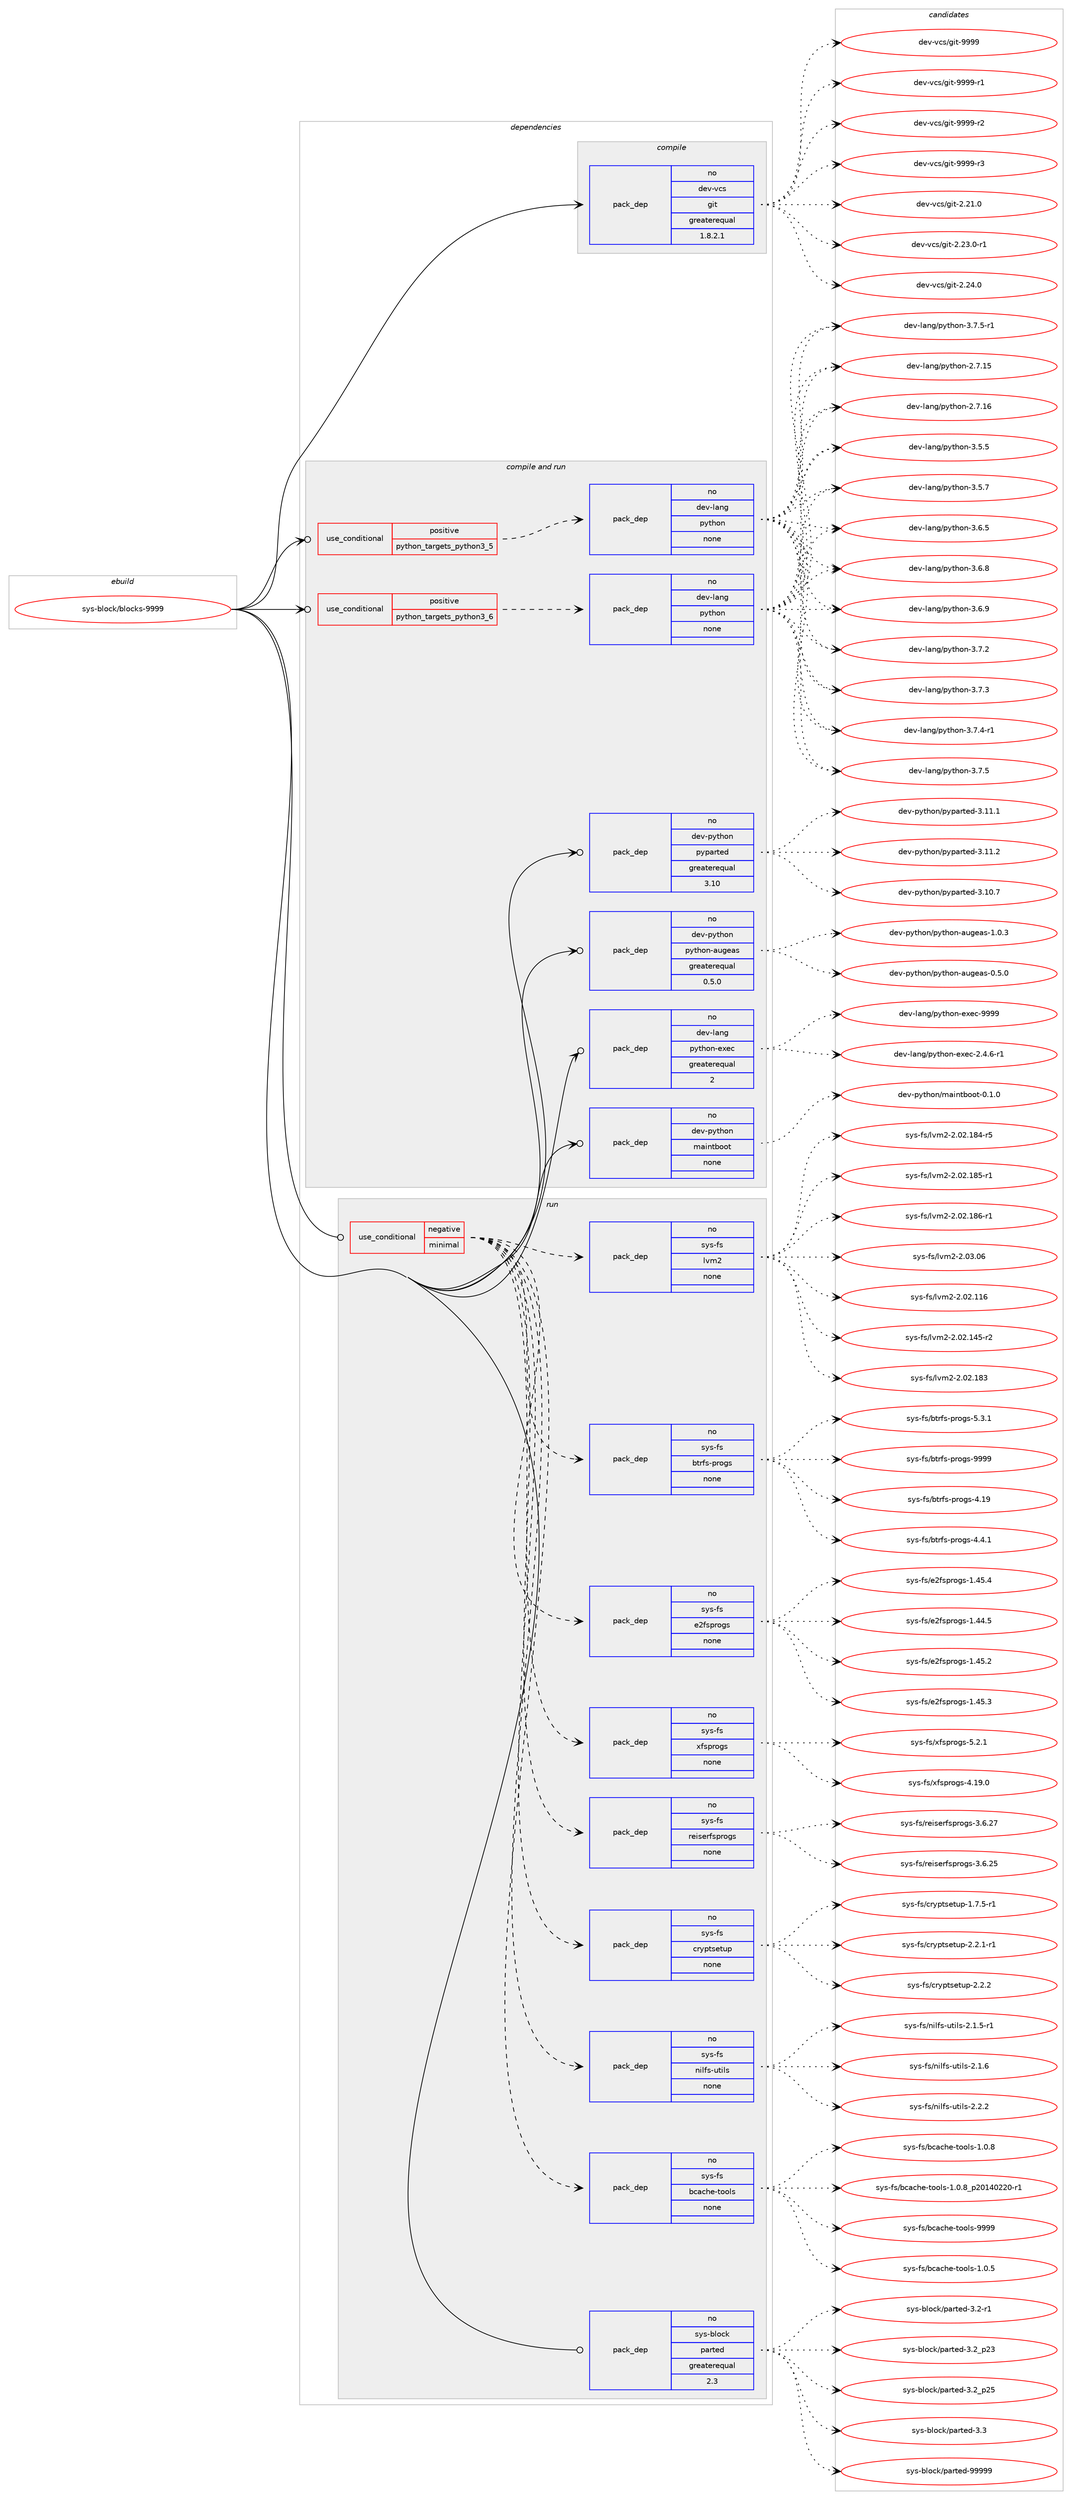 digraph prolog {

# *************
# Graph options
# *************

newrank=true;
concentrate=true;
compound=true;
graph [rankdir=LR,fontname=Helvetica,fontsize=10,ranksep=1.5];#, ranksep=2.5, nodesep=0.2];
edge  [arrowhead=vee];
node  [fontname=Helvetica,fontsize=10];

# **********
# The ebuild
# **********

subgraph cluster_leftcol {
color=gray;
rank=same;
label=<<i>ebuild</i>>;
id [label="sys-block/blocks-9999", color=red, width=4, href="../sys-block/blocks-9999.svg"];
}

# ****************
# The dependencies
# ****************

subgraph cluster_midcol {
color=gray;
label=<<i>dependencies</i>>;
subgraph cluster_compile {
fillcolor="#eeeeee";
style=filled;
label=<<i>compile</i>>;
subgraph pack653263 {
dependency880869 [label=<<TABLE BORDER="0" CELLBORDER="1" CELLSPACING="0" CELLPADDING="4" WIDTH="220"><TR><TD ROWSPAN="6" CELLPADDING="30">pack_dep</TD></TR><TR><TD WIDTH="110">no</TD></TR><TR><TD>dev-vcs</TD></TR><TR><TD>git</TD></TR><TR><TD>greaterequal</TD></TR><TR><TD>1.8.2.1</TD></TR></TABLE>>, shape=none, color=blue];
}
id:e -> dependency880869:w [weight=20,style="solid",arrowhead="vee"];
}
subgraph cluster_compileandrun {
fillcolor="#eeeeee";
style=filled;
label=<<i>compile and run</i>>;
subgraph cond212165 {
dependency880870 [label=<<TABLE BORDER="0" CELLBORDER="1" CELLSPACING="0" CELLPADDING="4"><TR><TD ROWSPAN="3" CELLPADDING="10">use_conditional</TD></TR><TR><TD>positive</TD></TR><TR><TD>python_targets_python3_5</TD></TR></TABLE>>, shape=none, color=red];
subgraph pack653264 {
dependency880871 [label=<<TABLE BORDER="0" CELLBORDER="1" CELLSPACING="0" CELLPADDING="4" WIDTH="220"><TR><TD ROWSPAN="6" CELLPADDING="30">pack_dep</TD></TR><TR><TD WIDTH="110">no</TD></TR><TR><TD>dev-lang</TD></TR><TR><TD>python</TD></TR><TR><TD>none</TD></TR><TR><TD></TD></TR></TABLE>>, shape=none, color=blue];
}
dependency880870:e -> dependency880871:w [weight=20,style="dashed",arrowhead="vee"];
}
id:e -> dependency880870:w [weight=20,style="solid",arrowhead="odotvee"];
subgraph cond212166 {
dependency880872 [label=<<TABLE BORDER="0" CELLBORDER="1" CELLSPACING="0" CELLPADDING="4"><TR><TD ROWSPAN="3" CELLPADDING="10">use_conditional</TD></TR><TR><TD>positive</TD></TR><TR><TD>python_targets_python3_6</TD></TR></TABLE>>, shape=none, color=red];
subgraph pack653265 {
dependency880873 [label=<<TABLE BORDER="0" CELLBORDER="1" CELLSPACING="0" CELLPADDING="4" WIDTH="220"><TR><TD ROWSPAN="6" CELLPADDING="30">pack_dep</TD></TR><TR><TD WIDTH="110">no</TD></TR><TR><TD>dev-lang</TD></TR><TR><TD>python</TD></TR><TR><TD>none</TD></TR><TR><TD></TD></TR></TABLE>>, shape=none, color=blue];
}
dependency880872:e -> dependency880873:w [weight=20,style="dashed",arrowhead="vee"];
}
id:e -> dependency880872:w [weight=20,style="solid",arrowhead="odotvee"];
subgraph pack653266 {
dependency880874 [label=<<TABLE BORDER="0" CELLBORDER="1" CELLSPACING="0" CELLPADDING="4" WIDTH="220"><TR><TD ROWSPAN="6" CELLPADDING="30">pack_dep</TD></TR><TR><TD WIDTH="110">no</TD></TR><TR><TD>dev-lang</TD></TR><TR><TD>python-exec</TD></TR><TR><TD>greaterequal</TD></TR><TR><TD>2</TD></TR></TABLE>>, shape=none, color=blue];
}
id:e -> dependency880874:w [weight=20,style="solid",arrowhead="odotvee"];
subgraph pack653267 {
dependency880875 [label=<<TABLE BORDER="0" CELLBORDER="1" CELLSPACING="0" CELLPADDING="4" WIDTH="220"><TR><TD ROWSPAN="6" CELLPADDING="30">pack_dep</TD></TR><TR><TD WIDTH="110">no</TD></TR><TR><TD>dev-python</TD></TR><TR><TD>maintboot</TD></TR><TR><TD>none</TD></TR><TR><TD></TD></TR></TABLE>>, shape=none, color=blue];
}
id:e -> dependency880875:w [weight=20,style="solid",arrowhead="odotvee"];
subgraph pack653268 {
dependency880876 [label=<<TABLE BORDER="0" CELLBORDER="1" CELLSPACING="0" CELLPADDING="4" WIDTH="220"><TR><TD ROWSPAN="6" CELLPADDING="30">pack_dep</TD></TR><TR><TD WIDTH="110">no</TD></TR><TR><TD>dev-python</TD></TR><TR><TD>pyparted</TD></TR><TR><TD>greaterequal</TD></TR><TR><TD>3.10</TD></TR></TABLE>>, shape=none, color=blue];
}
id:e -> dependency880876:w [weight=20,style="solid",arrowhead="odotvee"];
subgraph pack653269 {
dependency880877 [label=<<TABLE BORDER="0" CELLBORDER="1" CELLSPACING="0" CELLPADDING="4" WIDTH="220"><TR><TD ROWSPAN="6" CELLPADDING="30">pack_dep</TD></TR><TR><TD WIDTH="110">no</TD></TR><TR><TD>dev-python</TD></TR><TR><TD>python-augeas</TD></TR><TR><TD>greaterequal</TD></TR><TR><TD>0.5.0</TD></TR></TABLE>>, shape=none, color=blue];
}
id:e -> dependency880877:w [weight=20,style="solid",arrowhead="odotvee"];
}
subgraph cluster_run {
fillcolor="#eeeeee";
style=filled;
label=<<i>run</i>>;
subgraph cond212167 {
dependency880878 [label=<<TABLE BORDER="0" CELLBORDER="1" CELLSPACING="0" CELLPADDING="4"><TR><TD ROWSPAN="3" CELLPADDING="10">use_conditional</TD></TR><TR><TD>negative</TD></TR><TR><TD>minimal</TD></TR></TABLE>>, shape=none, color=red];
subgraph pack653270 {
dependency880879 [label=<<TABLE BORDER="0" CELLBORDER="1" CELLSPACING="0" CELLPADDING="4" WIDTH="220"><TR><TD ROWSPAN="6" CELLPADDING="30">pack_dep</TD></TR><TR><TD WIDTH="110">no</TD></TR><TR><TD>sys-fs</TD></TR><TR><TD>btrfs-progs</TD></TR><TR><TD>none</TD></TR><TR><TD></TD></TR></TABLE>>, shape=none, color=blue];
}
dependency880878:e -> dependency880879:w [weight=20,style="dashed",arrowhead="vee"];
subgraph pack653271 {
dependency880880 [label=<<TABLE BORDER="0" CELLBORDER="1" CELLSPACING="0" CELLPADDING="4" WIDTH="220"><TR><TD ROWSPAN="6" CELLPADDING="30">pack_dep</TD></TR><TR><TD WIDTH="110">no</TD></TR><TR><TD>sys-fs</TD></TR><TR><TD>lvm2</TD></TR><TR><TD>none</TD></TR><TR><TD></TD></TR></TABLE>>, shape=none, color=blue];
}
dependency880878:e -> dependency880880:w [weight=20,style="dashed",arrowhead="vee"];
subgraph pack653272 {
dependency880881 [label=<<TABLE BORDER="0" CELLBORDER="1" CELLSPACING="0" CELLPADDING="4" WIDTH="220"><TR><TD ROWSPAN="6" CELLPADDING="30">pack_dep</TD></TR><TR><TD WIDTH="110">no</TD></TR><TR><TD>sys-fs</TD></TR><TR><TD>bcache-tools</TD></TR><TR><TD>none</TD></TR><TR><TD></TD></TR></TABLE>>, shape=none, color=blue];
}
dependency880878:e -> dependency880881:w [weight=20,style="dashed",arrowhead="vee"];
subgraph pack653273 {
dependency880882 [label=<<TABLE BORDER="0" CELLBORDER="1" CELLSPACING="0" CELLPADDING="4" WIDTH="220"><TR><TD ROWSPAN="6" CELLPADDING="30">pack_dep</TD></TR><TR><TD WIDTH="110">no</TD></TR><TR><TD>sys-fs</TD></TR><TR><TD>nilfs-utils</TD></TR><TR><TD>none</TD></TR><TR><TD></TD></TR></TABLE>>, shape=none, color=blue];
}
dependency880878:e -> dependency880882:w [weight=20,style="dashed",arrowhead="vee"];
subgraph pack653274 {
dependency880883 [label=<<TABLE BORDER="0" CELLBORDER="1" CELLSPACING="0" CELLPADDING="4" WIDTH="220"><TR><TD ROWSPAN="6" CELLPADDING="30">pack_dep</TD></TR><TR><TD WIDTH="110">no</TD></TR><TR><TD>sys-fs</TD></TR><TR><TD>cryptsetup</TD></TR><TR><TD>none</TD></TR><TR><TD></TD></TR></TABLE>>, shape=none, color=blue];
}
dependency880878:e -> dependency880883:w [weight=20,style="dashed",arrowhead="vee"];
subgraph pack653275 {
dependency880884 [label=<<TABLE BORDER="0" CELLBORDER="1" CELLSPACING="0" CELLPADDING="4" WIDTH="220"><TR><TD ROWSPAN="6" CELLPADDING="30">pack_dep</TD></TR><TR><TD WIDTH="110">no</TD></TR><TR><TD>sys-fs</TD></TR><TR><TD>reiserfsprogs</TD></TR><TR><TD>none</TD></TR><TR><TD></TD></TR></TABLE>>, shape=none, color=blue];
}
dependency880878:e -> dependency880884:w [weight=20,style="dashed",arrowhead="vee"];
subgraph pack653276 {
dependency880885 [label=<<TABLE BORDER="0" CELLBORDER="1" CELLSPACING="0" CELLPADDING="4" WIDTH="220"><TR><TD ROWSPAN="6" CELLPADDING="30">pack_dep</TD></TR><TR><TD WIDTH="110">no</TD></TR><TR><TD>sys-fs</TD></TR><TR><TD>xfsprogs</TD></TR><TR><TD>none</TD></TR><TR><TD></TD></TR></TABLE>>, shape=none, color=blue];
}
dependency880878:e -> dependency880885:w [weight=20,style="dashed",arrowhead="vee"];
subgraph pack653277 {
dependency880886 [label=<<TABLE BORDER="0" CELLBORDER="1" CELLSPACING="0" CELLPADDING="4" WIDTH="220"><TR><TD ROWSPAN="6" CELLPADDING="30">pack_dep</TD></TR><TR><TD WIDTH="110">no</TD></TR><TR><TD>sys-fs</TD></TR><TR><TD>e2fsprogs</TD></TR><TR><TD>none</TD></TR><TR><TD></TD></TR></TABLE>>, shape=none, color=blue];
}
dependency880878:e -> dependency880886:w [weight=20,style="dashed",arrowhead="vee"];
}
id:e -> dependency880878:w [weight=20,style="solid",arrowhead="odot"];
subgraph pack653278 {
dependency880887 [label=<<TABLE BORDER="0" CELLBORDER="1" CELLSPACING="0" CELLPADDING="4" WIDTH="220"><TR><TD ROWSPAN="6" CELLPADDING="30">pack_dep</TD></TR><TR><TD WIDTH="110">no</TD></TR><TR><TD>sys-block</TD></TR><TR><TD>parted</TD></TR><TR><TD>greaterequal</TD></TR><TR><TD>2.3</TD></TR></TABLE>>, shape=none, color=blue];
}
id:e -> dependency880887:w [weight=20,style="solid",arrowhead="odot"];
}
}

# **************
# The candidates
# **************

subgraph cluster_choices {
rank=same;
color=gray;
label=<<i>candidates</i>>;

subgraph choice653263 {
color=black;
nodesep=1;
choice10010111845118991154710310511645504650494648 [label="dev-vcs/git-2.21.0", color=red, width=4,href="../dev-vcs/git-2.21.0.svg"];
choice100101118451189911547103105116455046505146484511449 [label="dev-vcs/git-2.23.0-r1", color=red, width=4,href="../dev-vcs/git-2.23.0-r1.svg"];
choice10010111845118991154710310511645504650524648 [label="dev-vcs/git-2.24.0", color=red, width=4,href="../dev-vcs/git-2.24.0.svg"];
choice1001011184511899115471031051164557575757 [label="dev-vcs/git-9999", color=red, width=4,href="../dev-vcs/git-9999.svg"];
choice10010111845118991154710310511645575757574511449 [label="dev-vcs/git-9999-r1", color=red, width=4,href="../dev-vcs/git-9999-r1.svg"];
choice10010111845118991154710310511645575757574511450 [label="dev-vcs/git-9999-r2", color=red, width=4,href="../dev-vcs/git-9999-r2.svg"];
choice10010111845118991154710310511645575757574511451 [label="dev-vcs/git-9999-r3", color=red, width=4,href="../dev-vcs/git-9999-r3.svg"];
dependency880869:e -> choice10010111845118991154710310511645504650494648:w [style=dotted,weight="100"];
dependency880869:e -> choice100101118451189911547103105116455046505146484511449:w [style=dotted,weight="100"];
dependency880869:e -> choice10010111845118991154710310511645504650524648:w [style=dotted,weight="100"];
dependency880869:e -> choice1001011184511899115471031051164557575757:w [style=dotted,weight="100"];
dependency880869:e -> choice10010111845118991154710310511645575757574511449:w [style=dotted,weight="100"];
dependency880869:e -> choice10010111845118991154710310511645575757574511450:w [style=dotted,weight="100"];
dependency880869:e -> choice10010111845118991154710310511645575757574511451:w [style=dotted,weight="100"];
}
subgraph choice653264 {
color=black;
nodesep=1;
choice10010111845108971101034711212111610411111045504655464953 [label="dev-lang/python-2.7.15", color=red, width=4,href="../dev-lang/python-2.7.15.svg"];
choice10010111845108971101034711212111610411111045504655464954 [label="dev-lang/python-2.7.16", color=red, width=4,href="../dev-lang/python-2.7.16.svg"];
choice100101118451089711010347112121116104111110455146534653 [label="dev-lang/python-3.5.5", color=red, width=4,href="../dev-lang/python-3.5.5.svg"];
choice100101118451089711010347112121116104111110455146534655 [label="dev-lang/python-3.5.7", color=red, width=4,href="../dev-lang/python-3.5.7.svg"];
choice100101118451089711010347112121116104111110455146544653 [label="dev-lang/python-3.6.5", color=red, width=4,href="../dev-lang/python-3.6.5.svg"];
choice100101118451089711010347112121116104111110455146544656 [label="dev-lang/python-3.6.8", color=red, width=4,href="../dev-lang/python-3.6.8.svg"];
choice100101118451089711010347112121116104111110455146544657 [label="dev-lang/python-3.6.9", color=red, width=4,href="../dev-lang/python-3.6.9.svg"];
choice100101118451089711010347112121116104111110455146554650 [label="dev-lang/python-3.7.2", color=red, width=4,href="../dev-lang/python-3.7.2.svg"];
choice100101118451089711010347112121116104111110455146554651 [label="dev-lang/python-3.7.3", color=red, width=4,href="../dev-lang/python-3.7.3.svg"];
choice1001011184510897110103471121211161041111104551465546524511449 [label="dev-lang/python-3.7.4-r1", color=red, width=4,href="../dev-lang/python-3.7.4-r1.svg"];
choice100101118451089711010347112121116104111110455146554653 [label="dev-lang/python-3.7.5", color=red, width=4,href="../dev-lang/python-3.7.5.svg"];
choice1001011184510897110103471121211161041111104551465546534511449 [label="dev-lang/python-3.7.5-r1", color=red, width=4,href="../dev-lang/python-3.7.5-r1.svg"];
dependency880871:e -> choice10010111845108971101034711212111610411111045504655464953:w [style=dotted,weight="100"];
dependency880871:e -> choice10010111845108971101034711212111610411111045504655464954:w [style=dotted,weight="100"];
dependency880871:e -> choice100101118451089711010347112121116104111110455146534653:w [style=dotted,weight="100"];
dependency880871:e -> choice100101118451089711010347112121116104111110455146534655:w [style=dotted,weight="100"];
dependency880871:e -> choice100101118451089711010347112121116104111110455146544653:w [style=dotted,weight="100"];
dependency880871:e -> choice100101118451089711010347112121116104111110455146544656:w [style=dotted,weight="100"];
dependency880871:e -> choice100101118451089711010347112121116104111110455146544657:w [style=dotted,weight="100"];
dependency880871:e -> choice100101118451089711010347112121116104111110455146554650:w [style=dotted,weight="100"];
dependency880871:e -> choice100101118451089711010347112121116104111110455146554651:w [style=dotted,weight="100"];
dependency880871:e -> choice1001011184510897110103471121211161041111104551465546524511449:w [style=dotted,weight="100"];
dependency880871:e -> choice100101118451089711010347112121116104111110455146554653:w [style=dotted,weight="100"];
dependency880871:e -> choice1001011184510897110103471121211161041111104551465546534511449:w [style=dotted,weight="100"];
}
subgraph choice653265 {
color=black;
nodesep=1;
choice10010111845108971101034711212111610411111045504655464953 [label="dev-lang/python-2.7.15", color=red, width=4,href="../dev-lang/python-2.7.15.svg"];
choice10010111845108971101034711212111610411111045504655464954 [label="dev-lang/python-2.7.16", color=red, width=4,href="../dev-lang/python-2.7.16.svg"];
choice100101118451089711010347112121116104111110455146534653 [label="dev-lang/python-3.5.5", color=red, width=4,href="../dev-lang/python-3.5.5.svg"];
choice100101118451089711010347112121116104111110455146534655 [label="dev-lang/python-3.5.7", color=red, width=4,href="../dev-lang/python-3.5.7.svg"];
choice100101118451089711010347112121116104111110455146544653 [label="dev-lang/python-3.6.5", color=red, width=4,href="../dev-lang/python-3.6.5.svg"];
choice100101118451089711010347112121116104111110455146544656 [label="dev-lang/python-3.6.8", color=red, width=4,href="../dev-lang/python-3.6.8.svg"];
choice100101118451089711010347112121116104111110455146544657 [label="dev-lang/python-3.6.9", color=red, width=4,href="../dev-lang/python-3.6.9.svg"];
choice100101118451089711010347112121116104111110455146554650 [label="dev-lang/python-3.7.2", color=red, width=4,href="../dev-lang/python-3.7.2.svg"];
choice100101118451089711010347112121116104111110455146554651 [label="dev-lang/python-3.7.3", color=red, width=4,href="../dev-lang/python-3.7.3.svg"];
choice1001011184510897110103471121211161041111104551465546524511449 [label="dev-lang/python-3.7.4-r1", color=red, width=4,href="../dev-lang/python-3.7.4-r1.svg"];
choice100101118451089711010347112121116104111110455146554653 [label="dev-lang/python-3.7.5", color=red, width=4,href="../dev-lang/python-3.7.5.svg"];
choice1001011184510897110103471121211161041111104551465546534511449 [label="dev-lang/python-3.7.5-r1", color=red, width=4,href="../dev-lang/python-3.7.5-r1.svg"];
dependency880873:e -> choice10010111845108971101034711212111610411111045504655464953:w [style=dotted,weight="100"];
dependency880873:e -> choice10010111845108971101034711212111610411111045504655464954:w [style=dotted,weight="100"];
dependency880873:e -> choice100101118451089711010347112121116104111110455146534653:w [style=dotted,weight="100"];
dependency880873:e -> choice100101118451089711010347112121116104111110455146534655:w [style=dotted,weight="100"];
dependency880873:e -> choice100101118451089711010347112121116104111110455146544653:w [style=dotted,weight="100"];
dependency880873:e -> choice100101118451089711010347112121116104111110455146544656:w [style=dotted,weight="100"];
dependency880873:e -> choice100101118451089711010347112121116104111110455146544657:w [style=dotted,weight="100"];
dependency880873:e -> choice100101118451089711010347112121116104111110455146554650:w [style=dotted,weight="100"];
dependency880873:e -> choice100101118451089711010347112121116104111110455146554651:w [style=dotted,weight="100"];
dependency880873:e -> choice1001011184510897110103471121211161041111104551465546524511449:w [style=dotted,weight="100"];
dependency880873:e -> choice100101118451089711010347112121116104111110455146554653:w [style=dotted,weight="100"];
dependency880873:e -> choice1001011184510897110103471121211161041111104551465546534511449:w [style=dotted,weight="100"];
}
subgraph choice653266 {
color=black;
nodesep=1;
choice10010111845108971101034711212111610411111045101120101994550465246544511449 [label="dev-lang/python-exec-2.4.6-r1", color=red, width=4,href="../dev-lang/python-exec-2.4.6-r1.svg"];
choice10010111845108971101034711212111610411111045101120101994557575757 [label="dev-lang/python-exec-9999", color=red, width=4,href="../dev-lang/python-exec-9999.svg"];
dependency880874:e -> choice10010111845108971101034711212111610411111045101120101994550465246544511449:w [style=dotted,weight="100"];
dependency880874:e -> choice10010111845108971101034711212111610411111045101120101994557575757:w [style=dotted,weight="100"];
}
subgraph choice653267 {
color=black;
nodesep=1;
choice10010111845112121116104111110471099710511011698111111116454846494648 [label="dev-python/maintboot-0.1.0", color=red, width=4,href="../dev-python/maintboot-0.1.0.svg"];
dependency880875:e -> choice10010111845112121116104111110471099710511011698111111116454846494648:w [style=dotted,weight="100"];
}
subgraph choice653268 {
color=black;
nodesep=1;
choice10010111845112121116104111110471121211129711411610110045514649484655 [label="dev-python/pyparted-3.10.7", color=red, width=4,href="../dev-python/pyparted-3.10.7.svg"];
choice10010111845112121116104111110471121211129711411610110045514649494649 [label="dev-python/pyparted-3.11.1", color=red, width=4,href="../dev-python/pyparted-3.11.1.svg"];
choice10010111845112121116104111110471121211129711411610110045514649494650 [label="dev-python/pyparted-3.11.2", color=red, width=4,href="../dev-python/pyparted-3.11.2.svg"];
dependency880876:e -> choice10010111845112121116104111110471121211129711411610110045514649484655:w [style=dotted,weight="100"];
dependency880876:e -> choice10010111845112121116104111110471121211129711411610110045514649494649:w [style=dotted,weight="100"];
dependency880876:e -> choice10010111845112121116104111110471121211129711411610110045514649494650:w [style=dotted,weight="100"];
}
subgraph choice653269 {
color=black;
nodesep=1;
choice1001011184511212111610411111047112121116104111110459711710310197115454846534648 [label="dev-python/python-augeas-0.5.0", color=red, width=4,href="../dev-python/python-augeas-0.5.0.svg"];
choice1001011184511212111610411111047112121116104111110459711710310197115454946484651 [label="dev-python/python-augeas-1.0.3", color=red, width=4,href="../dev-python/python-augeas-1.0.3.svg"];
dependency880877:e -> choice1001011184511212111610411111047112121116104111110459711710310197115454846534648:w [style=dotted,weight="100"];
dependency880877:e -> choice1001011184511212111610411111047112121116104111110459711710310197115454946484651:w [style=dotted,weight="100"];
}
subgraph choice653270 {
color=black;
nodesep=1;
choice115121115451021154798116114102115451121141111031154552464957 [label="sys-fs/btrfs-progs-4.19", color=red, width=4,href="../sys-fs/btrfs-progs-4.19.svg"];
choice11512111545102115479811611410211545112114111103115455246524649 [label="sys-fs/btrfs-progs-4.4.1", color=red, width=4,href="../sys-fs/btrfs-progs-4.4.1.svg"];
choice11512111545102115479811611410211545112114111103115455346514649 [label="sys-fs/btrfs-progs-5.3.1", color=red, width=4,href="../sys-fs/btrfs-progs-5.3.1.svg"];
choice115121115451021154798116114102115451121141111031154557575757 [label="sys-fs/btrfs-progs-9999", color=red, width=4,href="../sys-fs/btrfs-progs-9999.svg"];
dependency880879:e -> choice115121115451021154798116114102115451121141111031154552464957:w [style=dotted,weight="100"];
dependency880879:e -> choice11512111545102115479811611410211545112114111103115455246524649:w [style=dotted,weight="100"];
dependency880879:e -> choice11512111545102115479811611410211545112114111103115455346514649:w [style=dotted,weight="100"];
dependency880879:e -> choice115121115451021154798116114102115451121141111031154557575757:w [style=dotted,weight="100"];
}
subgraph choice653271 {
color=black;
nodesep=1;
choice115121115451021154710811810950455046485046494954 [label="sys-fs/lvm2-2.02.116", color=red, width=4,href="../sys-fs/lvm2-2.02.116.svg"];
choice1151211154510211547108118109504550464850464952534511450 [label="sys-fs/lvm2-2.02.145-r2", color=red, width=4,href="../sys-fs/lvm2-2.02.145-r2.svg"];
choice115121115451021154710811810950455046485046495651 [label="sys-fs/lvm2-2.02.183", color=red, width=4,href="../sys-fs/lvm2-2.02.183.svg"];
choice1151211154510211547108118109504550464850464956524511453 [label="sys-fs/lvm2-2.02.184-r5", color=red, width=4,href="../sys-fs/lvm2-2.02.184-r5.svg"];
choice1151211154510211547108118109504550464850464956534511449 [label="sys-fs/lvm2-2.02.185-r1", color=red, width=4,href="../sys-fs/lvm2-2.02.185-r1.svg"];
choice1151211154510211547108118109504550464850464956544511449 [label="sys-fs/lvm2-2.02.186-r1", color=red, width=4,href="../sys-fs/lvm2-2.02.186-r1.svg"];
choice1151211154510211547108118109504550464851464854 [label="sys-fs/lvm2-2.03.06", color=red, width=4,href="../sys-fs/lvm2-2.03.06.svg"];
dependency880880:e -> choice115121115451021154710811810950455046485046494954:w [style=dotted,weight="100"];
dependency880880:e -> choice1151211154510211547108118109504550464850464952534511450:w [style=dotted,weight="100"];
dependency880880:e -> choice115121115451021154710811810950455046485046495651:w [style=dotted,weight="100"];
dependency880880:e -> choice1151211154510211547108118109504550464850464956524511453:w [style=dotted,weight="100"];
dependency880880:e -> choice1151211154510211547108118109504550464850464956534511449:w [style=dotted,weight="100"];
dependency880880:e -> choice1151211154510211547108118109504550464850464956544511449:w [style=dotted,weight="100"];
dependency880880:e -> choice1151211154510211547108118109504550464851464854:w [style=dotted,weight="100"];
}
subgraph choice653272 {
color=black;
nodesep=1;
choice11512111545102115479899979910410145116111111108115454946484653 [label="sys-fs/bcache-tools-1.0.5", color=red, width=4,href="../sys-fs/bcache-tools-1.0.5.svg"];
choice11512111545102115479899979910410145116111111108115454946484656 [label="sys-fs/bcache-tools-1.0.8", color=red, width=4,href="../sys-fs/bcache-tools-1.0.8.svg"];
choice115121115451021154798999799104101451161111111081154549464846569511250484952485050484511449 [label="sys-fs/bcache-tools-1.0.8_p20140220-r1", color=red, width=4,href="../sys-fs/bcache-tools-1.0.8_p20140220-r1.svg"];
choice115121115451021154798999799104101451161111111081154557575757 [label="sys-fs/bcache-tools-9999", color=red, width=4,href="../sys-fs/bcache-tools-9999.svg"];
dependency880881:e -> choice11512111545102115479899979910410145116111111108115454946484653:w [style=dotted,weight="100"];
dependency880881:e -> choice11512111545102115479899979910410145116111111108115454946484656:w [style=dotted,weight="100"];
dependency880881:e -> choice115121115451021154798999799104101451161111111081154549464846569511250484952485050484511449:w [style=dotted,weight="100"];
dependency880881:e -> choice115121115451021154798999799104101451161111111081154557575757:w [style=dotted,weight="100"];
}
subgraph choice653273 {
color=black;
nodesep=1;
choice1151211154510211547110105108102115451171161051081154550464946534511449 [label="sys-fs/nilfs-utils-2.1.5-r1", color=red, width=4,href="../sys-fs/nilfs-utils-2.1.5-r1.svg"];
choice115121115451021154711010510810211545117116105108115455046494654 [label="sys-fs/nilfs-utils-2.1.6", color=red, width=4,href="../sys-fs/nilfs-utils-2.1.6.svg"];
choice115121115451021154711010510810211545117116105108115455046504650 [label="sys-fs/nilfs-utils-2.2.2", color=red, width=4,href="../sys-fs/nilfs-utils-2.2.2.svg"];
dependency880882:e -> choice1151211154510211547110105108102115451171161051081154550464946534511449:w [style=dotted,weight="100"];
dependency880882:e -> choice115121115451021154711010510810211545117116105108115455046494654:w [style=dotted,weight="100"];
dependency880882:e -> choice115121115451021154711010510810211545117116105108115455046504650:w [style=dotted,weight="100"];
}
subgraph choice653274 {
color=black;
nodesep=1;
choice1151211154510211547991141211121161151011161171124549465546534511449 [label="sys-fs/cryptsetup-1.7.5-r1", color=red, width=4,href="../sys-fs/cryptsetup-1.7.5-r1.svg"];
choice1151211154510211547991141211121161151011161171124550465046494511449 [label="sys-fs/cryptsetup-2.2.1-r1", color=red, width=4,href="../sys-fs/cryptsetup-2.2.1-r1.svg"];
choice115121115451021154799114121112116115101116117112455046504650 [label="sys-fs/cryptsetup-2.2.2", color=red, width=4,href="../sys-fs/cryptsetup-2.2.2.svg"];
dependency880883:e -> choice1151211154510211547991141211121161151011161171124549465546534511449:w [style=dotted,weight="100"];
dependency880883:e -> choice1151211154510211547991141211121161151011161171124550465046494511449:w [style=dotted,weight="100"];
dependency880883:e -> choice115121115451021154799114121112116115101116117112455046504650:w [style=dotted,weight="100"];
}
subgraph choice653275 {
color=black;
nodesep=1;
choice115121115451021154711410110511510111410211511211411110311545514654465053 [label="sys-fs/reiserfsprogs-3.6.25", color=red, width=4,href="../sys-fs/reiserfsprogs-3.6.25.svg"];
choice115121115451021154711410110511510111410211511211411110311545514654465055 [label="sys-fs/reiserfsprogs-3.6.27", color=red, width=4,href="../sys-fs/reiserfsprogs-3.6.27.svg"];
dependency880884:e -> choice115121115451021154711410110511510111410211511211411110311545514654465053:w [style=dotted,weight="100"];
dependency880884:e -> choice115121115451021154711410110511510111410211511211411110311545514654465055:w [style=dotted,weight="100"];
}
subgraph choice653276 {
color=black;
nodesep=1;
choice115121115451021154712010211511211411110311545524649574648 [label="sys-fs/xfsprogs-4.19.0", color=red, width=4,href="../sys-fs/xfsprogs-4.19.0.svg"];
choice1151211154510211547120102115112114111103115455346504649 [label="sys-fs/xfsprogs-5.2.1", color=red, width=4,href="../sys-fs/xfsprogs-5.2.1.svg"];
dependency880885:e -> choice115121115451021154712010211511211411110311545524649574648:w [style=dotted,weight="100"];
dependency880885:e -> choice1151211154510211547120102115112114111103115455346504649:w [style=dotted,weight="100"];
}
subgraph choice653277 {
color=black;
nodesep=1;
choice11512111545102115471015010211511211411110311545494652524653 [label="sys-fs/e2fsprogs-1.44.5", color=red, width=4,href="../sys-fs/e2fsprogs-1.44.5.svg"];
choice11512111545102115471015010211511211411110311545494652534650 [label="sys-fs/e2fsprogs-1.45.2", color=red, width=4,href="../sys-fs/e2fsprogs-1.45.2.svg"];
choice11512111545102115471015010211511211411110311545494652534651 [label="sys-fs/e2fsprogs-1.45.3", color=red, width=4,href="../sys-fs/e2fsprogs-1.45.3.svg"];
choice11512111545102115471015010211511211411110311545494652534652 [label="sys-fs/e2fsprogs-1.45.4", color=red, width=4,href="../sys-fs/e2fsprogs-1.45.4.svg"];
dependency880886:e -> choice11512111545102115471015010211511211411110311545494652524653:w [style=dotted,weight="100"];
dependency880886:e -> choice11512111545102115471015010211511211411110311545494652534650:w [style=dotted,weight="100"];
dependency880886:e -> choice11512111545102115471015010211511211411110311545494652534651:w [style=dotted,weight="100"];
dependency880886:e -> choice11512111545102115471015010211511211411110311545494652534652:w [style=dotted,weight="100"];
}
subgraph choice653278 {
color=black;
nodesep=1;
choice1151211154598108111991074711297114116101100455146504511449 [label="sys-block/parted-3.2-r1", color=red, width=4,href="../sys-block/parted-3.2-r1.svg"];
choice115121115459810811199107471129711411610110045514650951125051 [label="sys-block/parted-3.2_p23", color=red, width=4,href="../sys-block/parted-3.2_p23.svg"];
choice115121115459810811199107471129711411610110045514650951125053 [label="sys-block/parted-3.2_p25", color=red, width=4,href="../sys-block/parted-3.2_p25.svg"];
choice115121115459810811199107471129711411610110045514651 [label="sys-block/parted-3.3", color=red, width=4,href="../sys-block/parted-3.3.svg"];
choice1151211154598108111991074711297114116101100455757575757 [label="sys-block/parted-99999", color=red, width=4,href="../sys-block/parted-99999.svg"];
dependency880887:e -> choice1151211154598108111991074711297114116101100455146504511449:w [style=dotted,weight="100"];
dependency880887:e -> choice115121115459810811199107471129711411610110045514650951125051:w [style=dotted,weight="100"];
dependency880887:e -> choice115121115459810811199107471129711411610110045514650951125053:w [style=dotted,weight="100"];
dependency880887:e -> choice115121115459810811199107471129711411610110045514651:w [style=dotted,weight="100"];
dependency880887:e -> choice1151211154598108111991074711297114116101100455757575757:w [style=dotted,weight="100"];
}
}

}
